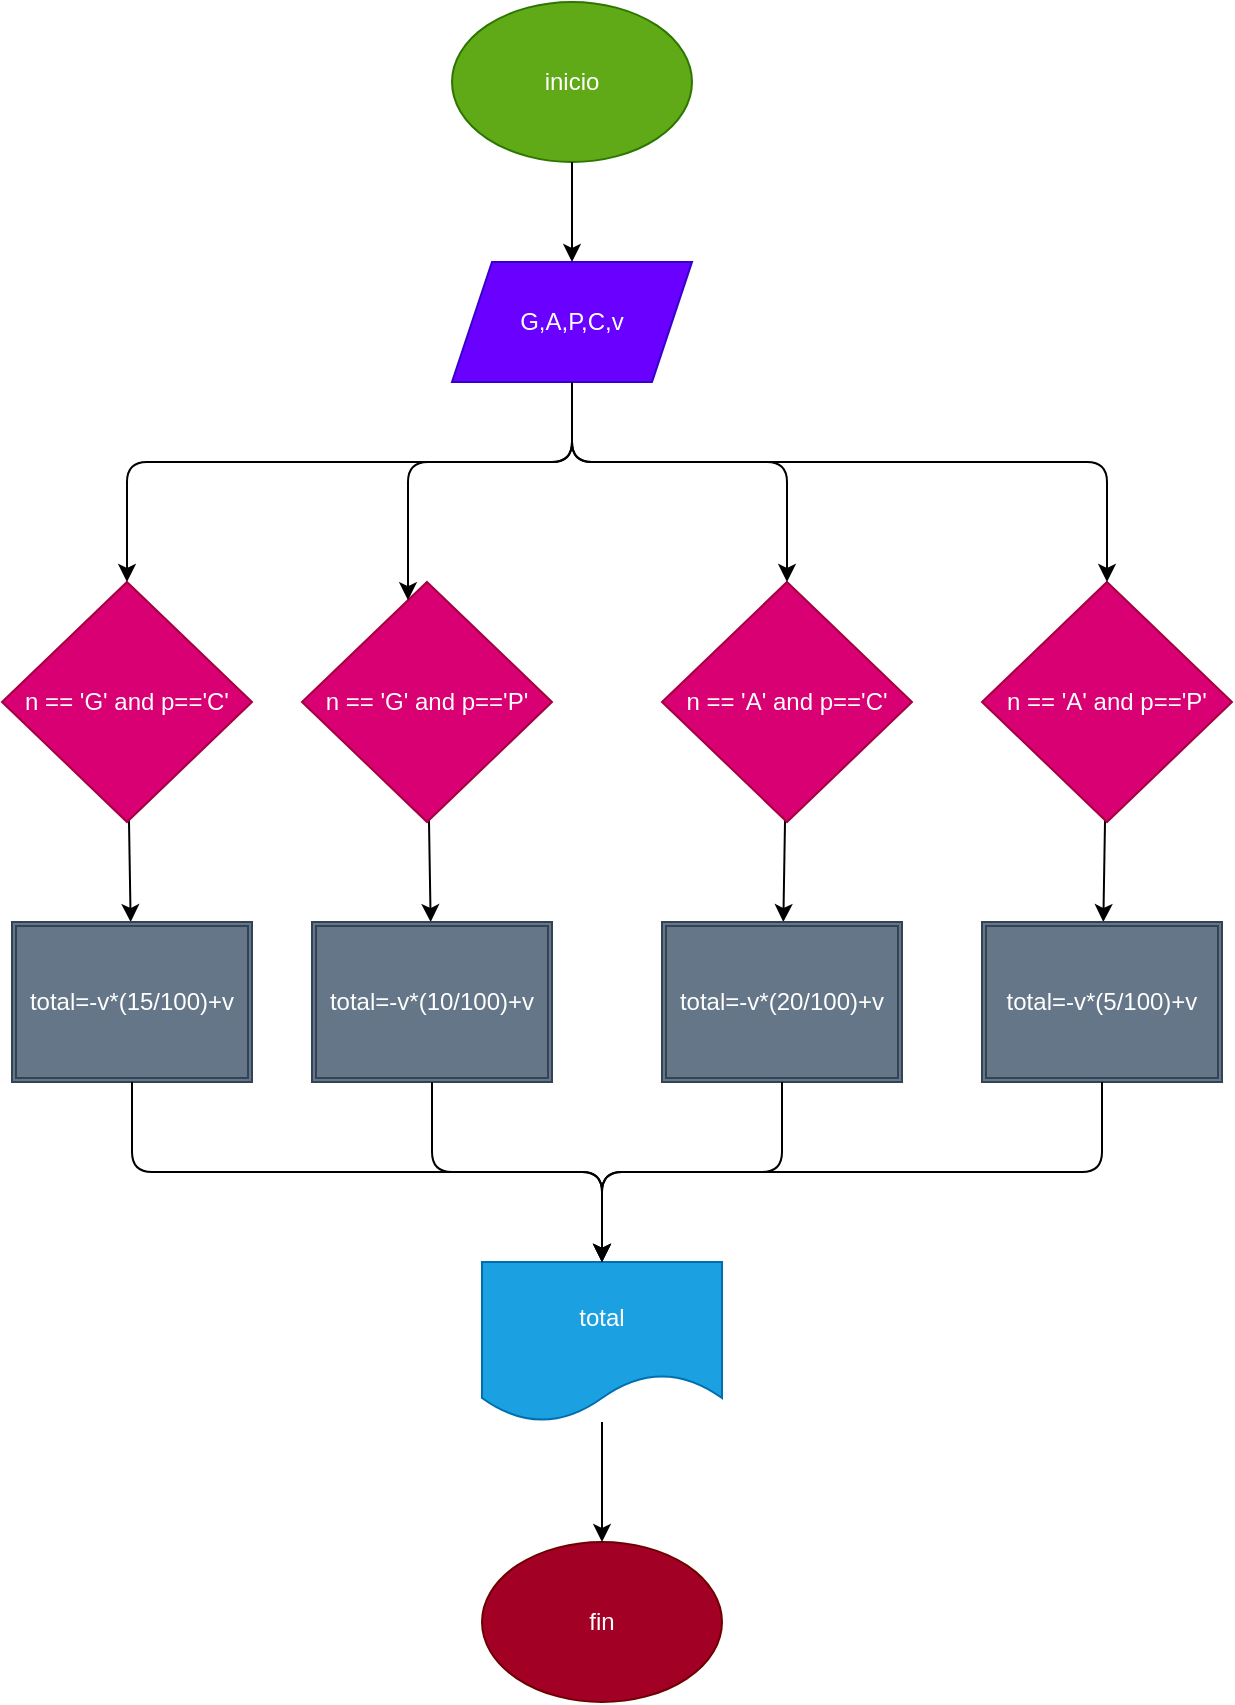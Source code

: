 <mxfile>
    <diagram id="PPb1VCACWrMPJaWInrDN" name="Page-1">
        <mxGraphModel dx="591" dy="777" grid="1" gridSize="10" guides="1" tooltips="1" connect="1" arrows="1" fold="1" page="1" pageScale="1" pageWidth="850" pageHeight="1100" math="0" shadow="0">
            <root>
                <mxCell id="0"/>
                <mxCell id="1" parent="0"/>
                <mxCell id="2" value="inicio" style="ellipse;whiteSpace=wrap;html=1;fillColor=#60a917;fontColor=#ffffff;strokeColor=#2D7600;" parent="1" vertex="1">
                    <mxGeometry x="365" y="120" width="120" height="80" as="geometry"/>
                </mxCell>
                <mxCell id="3" value="G,A,P,C,v" style="shape=parallelogram;perimeter=parallelogramPerimeter;whiteSpace=wrap;html=1;fixedSize=1;fillColor=#6a00ff;fontColor=#ffffff;strokeColor=#3700CC;" parent="1" vertex="1">
                    <mxGeometry x="365" y="250" width="120" height="60" as="geometry"/>
                </mxCell>
                <mxCell id="30" style="edgeStyle=none;html=1;" edge="1" parent="1" source="4" target="27">
                    <mxGeometry relative="1" as="geometry"/>
                </mxCell>
                <mxCell id="4" value="n == 'G' and p=='P'" style="rhombus;whiteSpace=wrap;html=1;fillColor=#d80073;fontColor=#ffffff;strokeColor=#A50040;" parent="1" vertex="1">
                    <mxGeometry x="290" y="410" width="125" height="120" as="geometry"/>
                </mxCell>
                <mxCell id="7" value="fin" style="ellipse;whiteSpace=wrap;html=1;fillColor=#a20025;fontColor=#ffffff;strokeColor=#6F0000;" parent="1" vertex="1">
                    <mxGeometry x="380" y="890" width="120" height="80" as="geometry"/>
                </mxCell>
                <mxCell id="8" value="" style="endArrow=classic;html=1;" parent="1" source="2" target="3" edge="1">
                    <mxGeometry width="50" height="50" relative="1" as="geometry">
                        <mxPoint x="330" y="440" as="sourcePoint"/>
                        <mxPoint x="380" y="390" as="targetPoint"/>
                    </mxGeometry>
                </mxCell>
                <mxCell id="32" style="edgeStyle=none;html=1;" edge="1" parent="1" source="17" target="28">
                    <mxGeometry relative="1" as="geometry"/>
                </mxCell>
                <mxCell id="17" value="n == 'A' and p=='C'" style="rhombus;whiteSpace=wrap;html=1;fillColor=#d80073;fontColor=#ffffff;strokeColor=#A50040;" vertex="1" parent="1">
                    <mxGeometry x="470" y="410" width="125" height="120" as="geometry"/>
                </mxCell>
                <mxCell id="34" style="edgeStyle=none;html=1;" edge="1" parent="1" source="18" target="26">
                    <mxGeometry relative="1" as="geometry"/>
                </mxCell>
                <mxCell id="18" value="n == 'G' and p=='C'" style="rhombus;whiteSpace=wrap;html=1;fillColor=#d80073;fontColor=#ffffff;strokeColor=#A50040;" vertex="1" parent="1">
                    <mxGeometry x="140" y="410" width="125" height="120" as="geometry"/>
                </mxCell>
                <mxCell id="33" style="edgeStyle=none;html=1;" edge="1" parent="1" source="19" target="29">
                    <mxGeometry relative="1" as="geometry"/>
                </mxCell>
                <mxCell id="19" value="n == 'A' and p=='P'" style="rhombus;whiteSpace=wrap;html=1;fillColor=#d80073;fontColor=#ffffff;strokeColor=#A50040;" vertex="1" parent="1">
                    <mxGeometry x="630" y="410" width="125" height="120" as="geometry"/>
                </mxCell>
                <mxCell id="22" value="" style="edgeStyle=elbowEdgeStyle;elbow=vertical;endArrow=classic;html=1;" edge="1" parent="1" source="3" target="4">
                    <mxGeometry width="50" height="50" relative="1" as="geometry">
                        <mxPoint x="430" y="450" as="sourcePoint"/>
                        <mxPoint x="480" y="400" as="targetPoint"/>
                        <Array as="points">
                            <mxPoint x="343" y="350"/>
                        </Array>
                    </mxGeometry>
                </mxCell>
                <mxCell id="23" value="" style="edgeStyle=elbowEdgeStyle;elbow=vertical;endArrow=classic;html=1;" edge="1" parent="1" source="3" target="18">
                    <mxGeometry width="50" height="50" relative="1" as="geometry">
                        <mxPoint x="430" y="450" as="sourcePoint"/>
                        <mxPoint x="480" y="400" as="targetPoint"/>
                        <Array as="points">
                            <mxPoint x="425" y="350"/>
                        </Array>
                    </mxGeometry>
                </mxCell>
                <mxCell id="24" value="" style="edgeStyle=elbowEdgeStyle;elbow=vertical;endArrow=classic;html=1;" edge="1" parent="1" source="3" target="19">
                    <mxGeometry width="50" height="50" relative="1" as="geometry">
                        <mxPoint x="435" y="320" as="sourcePoint"/>
                        <mxPoint x="212.5" y="420" as="targetPoint"/>
                        <Array as="points">
                            <mxPoint x="570" y="350"/>
                        </Array>
                    </mxGeometry>
                </mxCell>
                <mxCell id="25" value="" style="edgeStyle=elbowEdgeStyle;elbow=vertical;endArrow=classic;html=1;entryX=0.5;entryY=0;entryDx=0;entryDy=0;" edge="1" parent="1" source="3" target="17">
                    <mxGeometry width="50" height="50" relative="1" as="geometry">
                        <mxPoint x="435" y="320" as="sourcePoint"/>
                        <mxPoint x="712.5" y="390" as="targetPoint"/>
                        <Array as="points">
                            <mxPoint x="510" y="350"/>
                        </Array>
                    </mxGeometry>
                </mxCell>
                <mxCell id="26" value="total=-v*(15/100)+v" style="shape=ext;double=1;rounded=0;whiteSpace=wrap;html=1;fillColor=#647687;fontColor=#ffffff;strokeColor=#314354;" vertex="1" parent="1">
                    <mxGeometry x="145" y="580" width="120" height="80" as="geometry"/>
                </mxCell>
                <mxCell id="27" value="total=-v*(10/100)+v" style="shape=ext;double=1;rounded=0;whiteSpace=wrap;html=1;fillColor=#647687;fontColor=#ffffff;strokeColor=#314354;" vertex="1" parent="1">
                    <mxGeometry x="295" y="580" width="120" height="80" as="geometry"/>
                </mxCell>
                <mxCell id="28" value="total=-v*(20/100)+v" style="shape=ext;double=1;rounded=0;whiteSpace=wrap;html=1;fillColor=#647687;fontColor=#ffffff;strokeColor=#314354;" vertex="1" parent="1">
                    <mxGeometry x="470" y="580" width="120" height="80" as="geometry"/>
                </mxCell>
                <mxCell id="29" value="total=-v*(5/100)+v" style="shape=ext;double=1;rounded=0;whiteSpace=wrap;html=1;fillColor=#647687;fontColor=#ffffff;strokeColor=#314354;" vertex="1" parent="1">
                    <mxGeometry x="630" y="580" width="120" height="80" as="geometry"/>
                </mxCell>
                <mxCell id="40" style="edgeStyle=none;html=1;" edge="1" parent="1" source="35" target="7">
                    <mxGeometry relative="1" as="geometry"/>
                </mxCell>
                <mxCell id="35" value="total" style="shape=document;whiteSpace=wrap;html=1;boundedLbl=1;fillColor=#1ba1e2;fontColor=#ffffff;strokeColor=#006EAF;" vertex="1" parent="1">
                    <mxGeometry x="380" y="750" width="120" height="80" as="geometry"/>
                </mxCell>
                <mxCell id="36" value="" style="edgeStyle=elbowEdgeStyle;elbow=vertical;endArrow=classic;html=1;" edge="1" parent="1" source="29" target="35">
                    <mxGeometry width="50" height="50" relative="1" as="geometry">
                        <mxPoint x="440" y="770" as="sourcePoint"/>
                        <mxPoint x="490" y="720" as="targetPoint"/>
                    </mxGeometry>
                </mxCell>
                <mxCell id="37" value="" style="edgeStyle=elbowEdgeStyle;elbow=vertical;endArrow=classic;html=1;" edge="1" parent="1" source="28" target="35">
                    <mxGeometry width="50" height="50" relative="1" as="geometry">
                        <mxPoint x="700" y="670" as="sourcePoint"/>
                        <mxPoint x="450" y="760" as="targetPoint"/>
                    </mxGeometry>
                </mxCell>
                <mxCell id="38" value="" style="edgeStyle=elbowEdgeStyle;elbow=vertical;endArrow=classic;html=1;" edge="1" parent="1" source="27" target="35">
                    <mxGeometry width="50" height="50" relative="1" as="geometry">
                        <mxPoint x="540" y="670" as="sourcePoint"/>
                        <mxPoint x="450" y="760" as="targetPoint"/>
                    </mxGeometry>
                </mxCell>
                <mxCell id="39" value="" style="edgeStyle=elbowEdgeStyle;elbow=vertical;endArrow=classic;html=1;" edge="1" parent="1" source="26" target="35">
                    <mxGeometry width="50" height="50" relative="1" as="geometry">
                        <mxPoint x="550" y="680" as="sourcePoint"/>
                        <mxPoint x="460" y="770" as="targetPoint"/>
                    </mxGeometry>
                </mxCell>
            </root>
        </mxGraphModel>
    </diagram>
</mxfile>